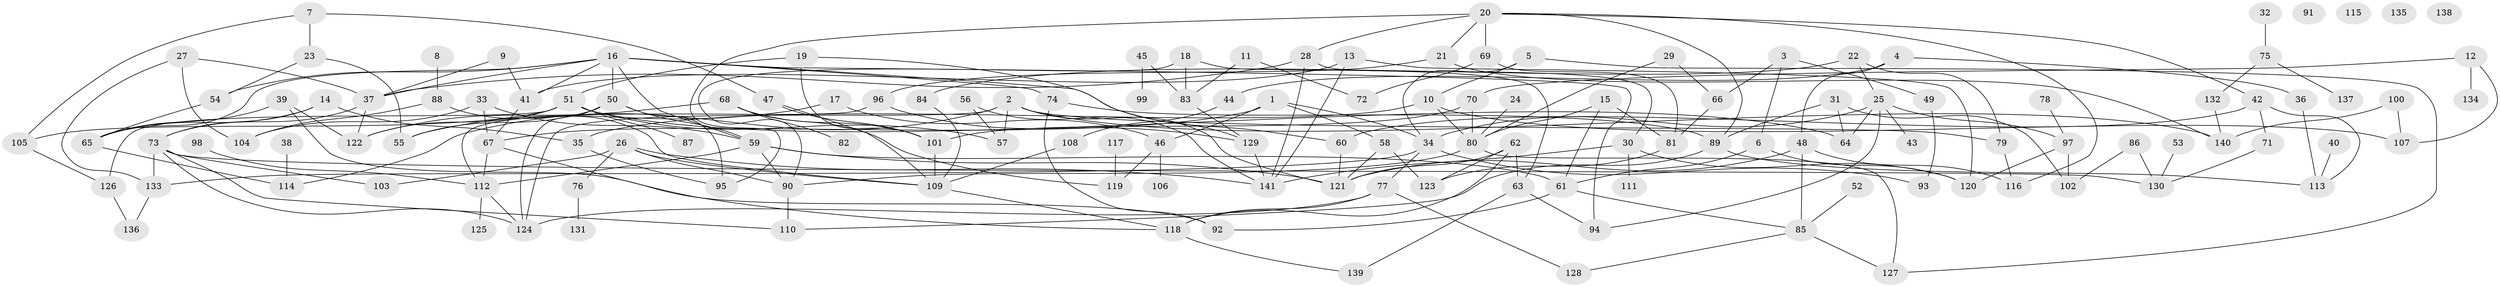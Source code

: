 // coarse degree distribution, {12: 0.038461538461538464, 10: 0.038461538461538464, 4: 0.07692307692307693, 5: 0.07692307692307693, 6: 0.057692307692307696, 3: 0.19230769230769232, 2: 0.17307692307692307, 13: 0.019230769230769232, 15: 0.038461538461538464, 8: 0.038461538461538464, 1: 0.1346153846153846, 11: 0.019230769230769232, 0: 0.07692307692307693, 7: 0.019230769230769232}
// Generated by graph-tools (version 1.1) at 2025/16/03/04/25 18:16:44]
// undirected, 141 vertices, 222 edges
graph export_dot {
graph [start="1"]
  node [color=gray90,style=filled];
  1;
  2;
  3;
  4;
  5;
  6;
  7;
  8;
  9;
  10;
  11;
  12;
  13;
  14;
  15;
  16;
  17;
  18;
  19;
  20;
  21;
  22;
  23;
  24;
  25;
  26;
  27;
  28;
  29;
  30;
  31;
  32;
  33;
  34;
  35;
  36;
  37;
  38;
  39;
  40;
  41;
  42;
  43;
  44;
  45;
  46;
  47;
  48;
  49;
  50;
  51;
  52;
  53;
  54;
  55;
  56;
  57;
  58;
  59;
  60;
  61;
  62;
  63;
  64;
  65;
  66;
  67;
  68;
  69;
  70;
  71;
  72;
  73;
  74;
  75;
  76;
  77;
  78;
  79;
  80;
  81;
  82;
  83;
  84;
  85;
  86;
  87;
  88;
  89;
  90;
  91;
  92;
  93;
  94;
  95;
  96;
  97;
  98;
  99;
  100;
  101;
  102;
  103;
  104;
  105;
  106;
  107;
  108;
  109;
  110;
  111;
  112;
  113;
  114;
  115;
  116;
  117;
  118;
  119;
  120;
  121;
  122;
  123;
  124;
  125;
  126;
  127;
  128;
  129;
  130;
  131;
  132;
  133;
  134;
  135;
  136;
  137;
  138;
  139;
  140;
  141;
  1 -- 34;
  1 -- 46;
  1 -- 58;
  1 -- 67;
  2 -- 57;
  2 -- 79;
  2 -- 114;
  2 -- 121;
  2 -- 124;
  2 -- 140;
  3 -- 6;
  3 -- 49;
  3 -- 66;
  4 -- 36;
  4 -- 44;
  4 -- 48;
  5 -- 10;
  5 -- 34;
  5 -- 127;
  6 -- 61;
  6 -- 120;
  7 -- 23;
  7 -- 47;
  7 -- 105;
  8 -- 88;
  9 -- 37;
  9 -- 41;
  10 -- 35;
  10 -- 80;
  10 -- 107;
  11 -- 72;
  11 -- 83;
  12 -- 70;
  12 -- 107;
  12 -- 134;
  13 -- 41;
  13 -- 120;
  13 -- 141;
  14 -- 35;
  14 -- 65;
  14 -- 73;
  15 -- 61;
  15 -- 80;
  15 -- 81;
  16 -- 37;
  16 -- 41;
  16 -- 50;
  16 -- 54;
  16 -- 59;
  16 -- 60;
  16 -- 65;
  16 -- 74;
  16 -- 94;
  17 -- 46;
  17 -- 55;
  18 -- 63;
  18 -- 83;
  18 -- 90;
  19 -- 51;
  19 -- 101;
  19 -- 129;
  20 -- 21;
  20 -- 28;
  20 -- 42;
  20 -- 69;
  20 -- 89;
  20 -- 95;
  20 -- 116;
  21 -- 96;
  21 -- 140;
  22 -- 25;
  22 -- 79;
  22 -- 84;
  23 -- 54;
  23 -- 55;
  24 -- 80;
  25 -- 34;
  25 -- 43;
  25 -- 64;
  25 -- 94;
  25 -- 97;
  26 -- 76;
  26 -- 90;
  26 -- 103;
  26 -- 109;
  26 -- 141;
  27 -- 37;
  27 -- 104;
  27 -- 133;
  28 -- 30;
  28 -- 37;
  28 -- 141;
  29 -- 66;
  29 -- 80;
  30 -- 111;
  30 -- 120;
  30 -- 141;
  31 -- 64;
  31 -- 89;
  31 -- 102;
  32 -- 75;
  33 -- 59;
  33 -- 67;
  33 -- 104;
  34 -- 77;
  34 -- 93;
  34 -- 133;
  35 -- 95;
  36 -- 113;
  37 -- 73;
  37 -- 122;
  38 -- 114;
  39 -- 65;
  39 -- 92;
  39 -- 122;
  40 -- 113;
  41 -- 67;
  42 -- 60;
  42 -- 71;
  42 -- 113;
  44 -- 108;
  45 -- 83;
  45 -- 99;
  46 -- 106;
  46 -- 119;
  47 -- 101;
  47 -- 109;
  48 -- 85;
  48 -- 116;
  48 -- 121;
  49 -- 93;
  50 -- 55;
  50 -- 59;
  50 -- 95;
  50 -- 124;
  51 -- 57;
  51 -- 64;
  51 -- 87;
  51 -- 105;
  51 -- 122;
  51 -- 126;
  52 -- 85;
  53 -- 130;
  54 -- 65;
  56 -- 57;
  56 -- 141;
  58 -- 121;
  58 -- 123;
  59 -- 61;
  59 -- 90;
  59 -- 112;
  59 -- 121;
  60 -- 121;
  61 -- 85;
  61 -- 92;
  62 -- 63;
  62 -- 118;
  62 -- 121;
  62 -- 123;
  63 -- 94;
  63 -- 139;
  65 -- 114;
  66 -- 81;
  67 -- 112;
  67 -- 118;
  68 -- 82;
  68 -- 101;
  68 -- 119;
  68 -- 122;
  69 -- 72;
  69 -- 81;
  70 -- 80;
  70 -- 101;
  71 -- 130;
  73 -- 103;
  73 -- 110;
  73 -- 124;
  73 -- 130;
  73 -- 133;
  74 -- 89;
  74 -- 92;
  75 -- 132;
  75 -- 137;
  76 -- 131;
  77 -- 118;
  77 -- 124;
  77 -- 128;
  78 -- 97;
  79 -- 116;
  80 -- 90;
  80 -- 127;
  81 -- 123;
  83 -- 129;
  84 -- 109;
  85 -- 127;
  85 -- 128;
  86 -- 102;
  86 -- 130;
  88 -- 104;
  88 -- 109;
  89 -- 110;
  89 -- 113;
  90 -- 110;
  96 -- 112;
  96 -- 129;
  97 -- 102;
  97 -- 120;
  98 -- 112;
  100 -- 107;
  100 -- 140;
  101 -- 109;
  105 -- 126;
  108 -- 109;
  109 -- 118;
  112 -- 124;
  112 -- 125;
  117 -- 119;
  118 -- 139;
  126 -- 136;
  129 -- 141;
  132 -- 140;
  133 -- 136;
}
